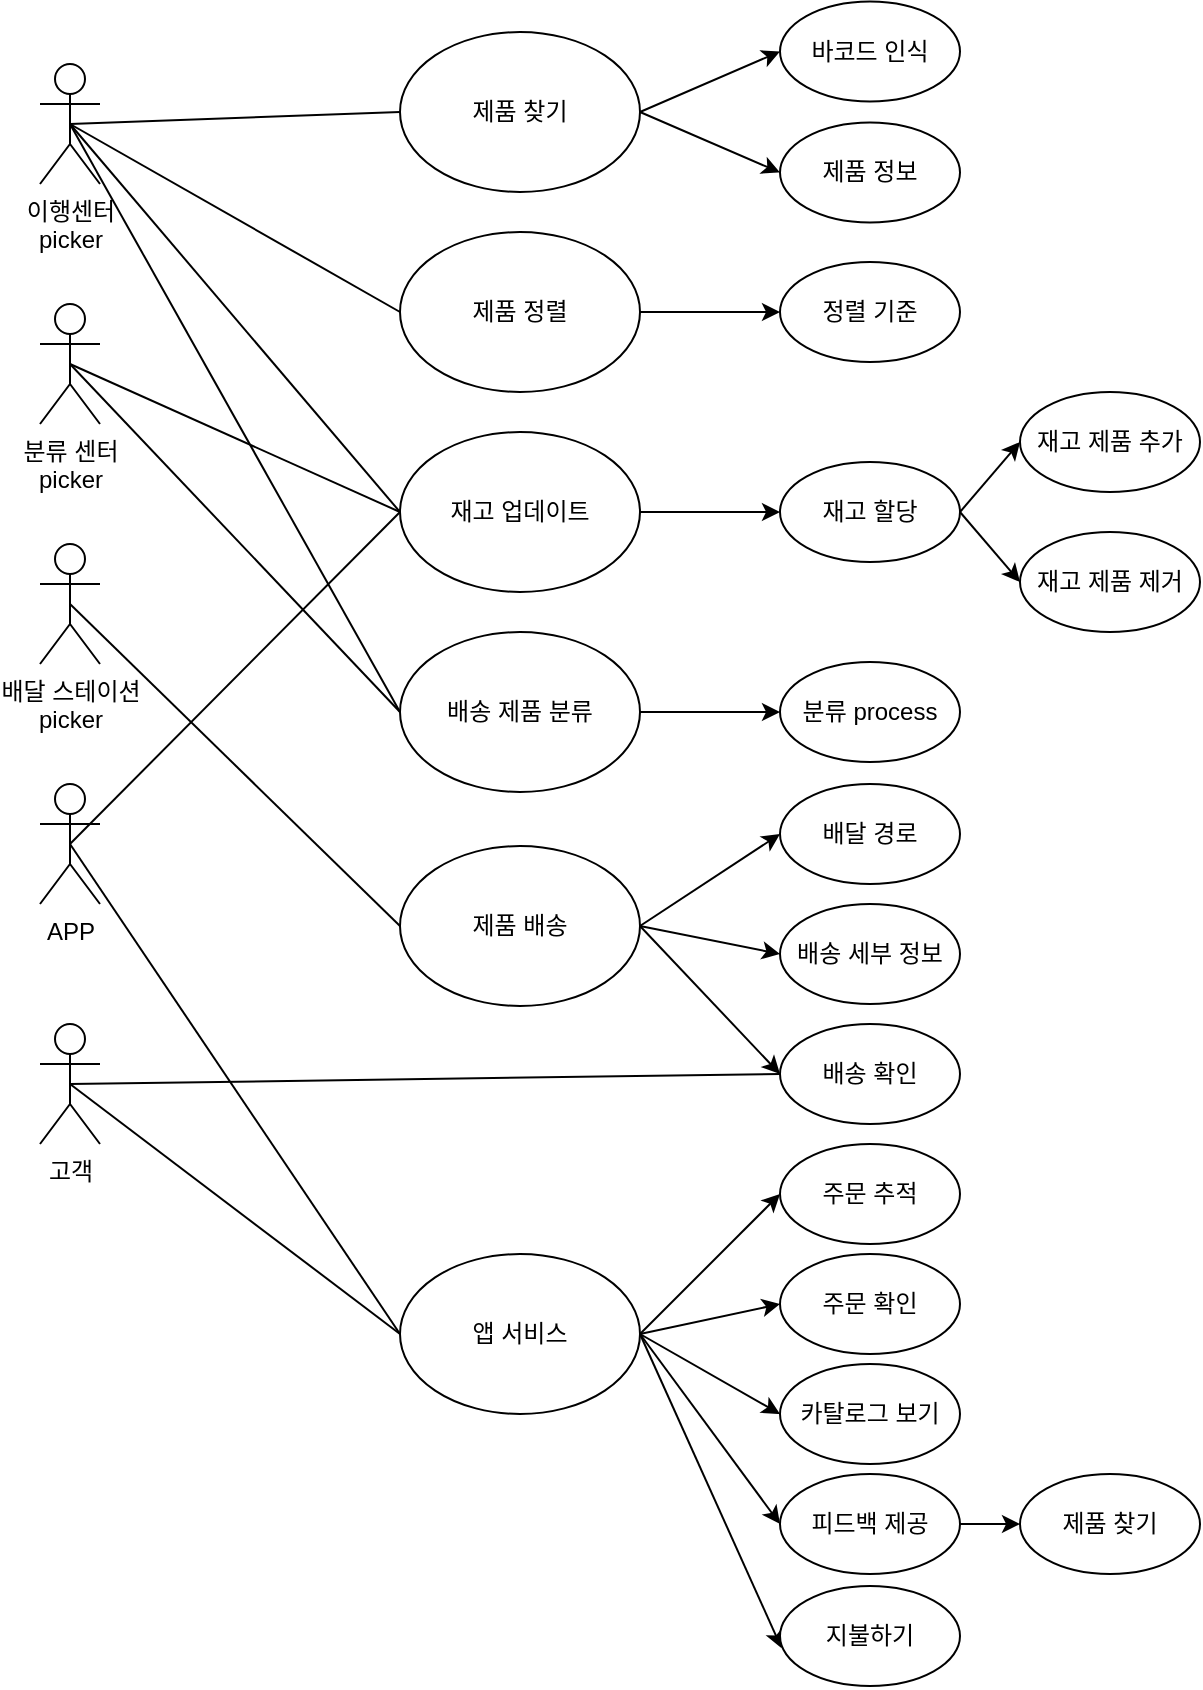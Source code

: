 <mxfile version="21.3.7" type="github">
  <diagram name="페이지-1" id="7LMa-8mt7YuL5PYQWv_Q">
    <mxGraphModel dx="2140" dy="726" grid="1" gridSize="10" guides="1" tooltips="1" connect="1" arrows="1" fold="1" page="1" pageScale="1" pageWidth="827" pageHeight="1169" math="0" shadow="0">
      <root>
        <mxCell id="0" />
        <mxCell id="1" parent="0" />
        <mxCell id="GiS1rpF_7Fi3IoBUG1XP-16" style="rounded=0;orthogonalLoop=1;jettySize=auto;html=1;exitX=0.5;exitY=0.5;exitDx=0;exitDy=0;exitPerimeter=0;entryX=0;entryY=0.5;entryDx=0;entryDy=0;endArrow=none;endFill=0;" edge="1" parent="1" source="GiS1rpF_7Fi3IoBUG1XP-1" target="GiS1rpF_7Fi3IoBUG1XP-10">
          <mxGeometry relative="1" as="geometry" />
        </mxCell>
        <mxCell id="GiS1rpF_7Fi3IoBUG1XP-1" value="이행센터&lt;br&gt;picker" style="shape=umlActor;verticalLabelPosition=bottom;verticalAlign=top;html=1;outlineConnect=0;" vertex="1" parent="1">
          <mxGeometry x="-60" y="105" width="30" height="60" as="geometry" />
        </mxCell>
        <mxCell id="GiS1rpF_7Fi3IoBUG1XP-21" style="rounded=0;orthogonalLoop=1;jettySize=auto;html=1;exitX=0.5;exitY=0.5;exitDx=0;exitDy=0;exitPerimeter=0;entryX=0;entryY=0.5;entryDx=0;entryDy=0;endArrow=none;endFill=0;" edge="1" parent="1" source="GiS1rpF_7Fi3IoBUG1XP-2" target="GiS1rpF_7Fi3IoBUG1XP-12">
          <mxGeometry relative="1" as="geometry" />
        </mxCell>
        <mxCell id="GiS1rpF_7Fi3IoBUG1XP-22" style="rounded=0;orthogonalLoop=1;jettySize=auto;html=1;exitX=0.5;exitY=0.5;exitDx=0;exitDy=0;exitPerimeter=0;entryX=0;entryY=0.5;entryDx=0;entryDy=0;endArrow=none;endFill=0;" edge="1" parent="1" source="GiS1rpF_7Fi3IoBUG1XP-2" target="GiS1rpF_7Fi3IoBUG1XP-13">
          <mxGeometry relative="1" as="geometry" />
        </mxCell>
        <mxCell id="GiS1rpF_7Fi3IoBUG1XP-2" value="분류 센터&lt;br&gt;picker" style="shape=umlActor;verticalLabelPosition=bottom;verticalAlign=top;html=1;outlineConnect=0;" vertex="1" parent="1">
          <mxGeometry x="-60" y="225" width="30" height="60" as="geometry" />
        </mxCell>
        <mxCell id="GiS1rpF_7Fi3IoBUG1XP-23" style="rounded=0;orthogonalLoop=1;jettySize=auto;html=1;exitX=0.5;exitY=0.5;exitDx=0;exitDy=0;exitPerimeter=0;entryX=0;entryY=0.5;entryDx=0;entryDy=0;endArrow=none;endFill=0;" edge="1" parent="1" source="GiS1rpF_7Fi3IoBUG1XP-3" target="GiS1rpF_7Fi3IoBUG1XP-14">
          <mxGeometry relative="1" as="geometry" />
        </mxCell>
        <mxCell id="GiS1rpF_7Fi3IoBUG1XP-3" value="배달 스테이션&lt;br&gt;picker" style="shape=umlActor;verticalLabelPosition=bottom;verticalAlign=top;html=1;outlineConnect=0;" vertex="1" parent="1">
          <mxGeometry x="-60" y="345" width="30" height="60" as="geometry" />
        </mxCell>
        <mxCell id="GiS1rpF_7Fi3IoBUG1XP-24" style="rounded=0;orthogonalLoop=1;jettySize=auto;html=1;exitX=0.5;exitY=0.5;exitDx=0;exitDy=0;exitPerimeter=0;entryX=0;entryY=0.5;entryDx=0;entryDy=0;endArrow=none;endFill=0;" edge="1" parent="1" source="GiS1rpF_7Fi3IoBUG1XP-4" target="GiS1rpF_7Fi3IoBUG1XP-12">
          <mxGeometry relative="1" as="geometry" />
        </mxCell>
        <mxCell id="GiS1rpF_7Fi3IoBUG1XP-25" style="rounded=0;orthogonalLoop=1;jettySize=auto;html=1;exitX=0.5;exitY=0.5;exitDx=0;exitDy=0;exitPerimeter=0;entryX=0;entryY=0.5;entryDx=0;entryDy=0;endArrow=none;endFill=0;" edge="1" parent="1" source="GiS1rpF_7Fi3IoBUG1XP-4" target="GiS1rpF_7Fi3IoBUG1XP-15">
          <mxGeometry relative="1" as="geometry" />
        </mxCell>
        <mxCell id="GiS1rpF_7Fi3IoBUG1XP-4" value="APP" style="shape=umlActor;verticalLabelPosition=bottom;verticalAlign=top;html=1;outlineConnect=0;" vertex="1" parent="1">
          <mxGeometry x="-60" y="465" width="30" height="60" as="geometry" />
        </mxCell>
        <mxCell id="GiS1rpF_7Fi3IoBUG1XP-26" style="rounded=0;orthogonalLoop=1;jettySize=auto;html=1;exitX=0.5;exitY=0.5;exitDx=0;exitDy=0;exitPerimeter=0;entryX=0;entryY=0.5;entryDx=0;entryDy=0;endArrow=none;endFill=0;" edge="1" parent="1" source="GiS1rpF_7Fi3IoBUG1XP-5" target="GiS1rpF_7Fi3IoBUG1XP-15">
          <mxGeometry relative="1" as="geometry" />
        </mxCell>
        <mxCell id="GiS1rpF_7Fi3IoBUG1XP-54" style="rounded=0;orthogonalLoop=1;jettySize=auto;html=1;exitX=0.5;exitY=0.5;exitDx=0;exitDy=0;exitPerimeter=0;entryX=0;entryY=0.5;entryDx=0;entryDy=0;endArrow=none;endFill=0;" edge="1" parent="1" source="GiS1rpF_7Fi3IoBUG1XP-5" target="GiS1rpF_7Fi3IoBUG1XP-35">
          <mxGeometry relative="1" as="geometry" />
        </mxCell>
        <mxCell id="GiS1rpF_7Fi3IoBUG1XP-5" value="고객" style="shape=umlActor;verticalLabelPosition=bottom;verticalAlign=top;html=1;outlineConnect=0;" vertex="1" parent="1">
          <mxGeometry x="-60" y="585" width="30" height="60" as="geometry" />
        </mxCell>
        <mxCell id="GiS1rpF_7Fi3IoBUG1XP-36" style="rounded=0;orthogonalLoop=1;jettySize=auto;html=1;exitX=1;exitY=0.5;exitDx=0;exitDy=0;entryX=0;entryY=0.5;entryDx=0;entryDy=0;" edge="1" parent="1" source="GiS1rpF_7Fi3IoBUG1XP-10" target="GiS1rpF_7Fi3IoBUG1XP-27">
          <mxGeometry relative="1" as="geometry" />
        </mxCell>
        <mxCell id="GiS1rpF_7Fi3IoBUG1XP-37" style="rounded=0;orthogonalLoop=1;jettySize=auto;html=1;exitX=1;exitY=0.5;exitDx=0;exitDy=0;entryX=0;entryY=0.5;entryDx=0;entryDy=0;" edge="1" parent="1" source="GiS1rpF_7Fi3IoBUG1XP-10" target="GiS1rpF_7Fi3IoBUG1XP-29">
          <mxGeometry relative="1" as="geometry" />
        </mxCell>
        <mxCell id="GiS1rpF_7Fi3IoBUG1XP-10" value="제품 찾기" style="ellipse;whiteSpace=wrap;html=1;" vertex="1" parent="1">
          <mxGeometry x="120" y="89" width="120" height="80" as="geometry" />
        </mxCell>
        <mxCell id="GiS1rpF_7Fi3IoBUG1XP-38" style="rounded=0;orthogonalLoop=1;jettySize=auto;html=1;exitX=1;exitY=0.5;exitDx=0;exitDy=0;entryX=0;entryY=0.5;entryDx=0;entryDy=0;" edge="1" parent="1" source="GiS1rpF_7Fi3IoBUG1XP-11" target="GiS1rpF_7Fi3IoBUG1XP-30">
          <mxGeometry relative="1" as="geometry" />
        </mxCell>
        <mxCell id="GiS1rpF_7Fi3IoBUG1XP-11" value="제품 정렬" style="ellipse;whiteSpace=wrap;html=1;" vertex="1" parent="1">
          <mxGeometry x="120" y="189" width="120" height="80" as="geometry" />
        </mxCell>
        <mxCell id="GiS1rpF_7Fi3IoBUG1XP-39" style="rounded=0;orthogonalLoop=1;jettySize=auto;html=1;exitX=1;exitY=0.5;exitDx=0;exitDy=0;entryX=0;entryY=0.5;entryDx=0;entryDy=0;" edge="1" parent="1" source="GiS1rpF_7Fi3IoBUG1XP-12" target="GiS1rpF_7Fi3IoBUG1XP-31">
          <mxGeometry relative="1" as="geometry" />
        </mxCell>
        <mxCell id="GiS1rpF_7Fi3IoBUG1XP-12" value="재고 업데이트" style="ellipse;whiteSpace=wrap;html=1;" vertex="1" parent="1">
          <mxGeometry x="120" y="289" width="120" height="80" as="geometry" />
        </mxCell>
        <mxCell id="GiS1rpF_7Fi3IoBUG1XP-40" style="rounded=0;orthogonalLoop=1;jettySize=auto;html=1;exitX=1;exitY=0.5;exitDx=0;exitDy=0;entryX=0;entryY=0.5;entryDx=0;entryDy=0;" edge="1" parent="1" source="GiS1rpF_7Fi3IoBUG1XP-13" target="GiS1rpF_7Fi3IoBUG1XP-32">
          <mxGeometry relative="1" as="geometry" />
        </mxCell>
        <mxCell id="GiS1rpF_7Fi3IoBUG1XP-13" value="배송 제품 분류" style="ellipse;whiteSpace=wrap;html=1;" vertex="1" parent="1">
          <mxGeometry x="120" y="389" width="120" height="80" as="geometry" />
        </mxCell>
        <mxCell id="GiS1rpF_7Fi3IoBUG1XP-41" style="rounded=0;orthogonalLoop=1;jettySize=auto;html=1;exitX=1;exitY=0.5;exitDx=0;exitDy=0;entryX=0;entryY=0.5;entryDx=0;entryDy=0;" edge="1" parent="1" source="GiS1rpF_7Fi3IoBUG1XP-14" target="GiS1rpF_7Fi3IoBUG1XP-33">
          <mxGeometry relative="1" as="geometry" />
        </mxCell>
        <mxCell id="GiS1rpF_7Fi3IoBUG1XP-42" style="rounded=0;orthogonalLoop=1;jettySize=auto;html=1;exitX=1;exitY=0.5;exitDx=0;exitDy=0;entryX=0;entryY=0.5;entryDx=0;entryDy=0;" edge="1" parent="1" source="GiS1rpF_7Fi3IoBUG1XP-14" target="GiS1rpF_7Fi3IoBUG1XP-34">
          <mxGeometry relative="1" as="geometry" />
        </mxCell>
        <mxCell id="GiS1rpF_7Fi3IoBUG1XP-43" style="rounded=0;orthogonalLoop=1;jettySize=auto;html=1;exitX=1;exitY=0.5;exitDx=0;exitDy=0;entryX=0;entryY=0.5;entryDx=0;entryDy=0;" edge="1" parent="1" source="GiS1rpF_7Fi3IoBUG1XP-14" target="GiS1rpF_7Fi3IoBUG1XP-35">
          <mxGeometry relative="1" as="geometry" />
        </mxCell>
        <mxCell id="GiS1rpF_7Fi3IoBUG1XP-14" value="제품 배송" style="ellipse;whiteSpace=wrap;html=1;" vertex="1" parent="1">
          <mxGeometry x="120" y="496" width="120" height="80" as="geometry" />
        </mxCell>
        <mxCell id="GiS1rpF_7Fi3IoBUG1XP-49" style="rounded=0;orthogonalLoop=1;jettySize=auto;html=1;exitX=1;exitY=0.5;exitDx=0;exitDy=0;entryX=0;entryY=0.5;entryDx=0;entryDy=0;" edge="1" parent="1" source="GiS1rpF_7Fi3IoBUG1XP-15" target="GiS1rpF_7Fi3IoBUG1XP-44">
          <mxGeometry relative="1" as="geometry" />
        </mxCell>
        <mxCell id="GiS1rpF_7Fi3IoBUG1XP-50" style="rounded=0;orthogonalLoop=1;jettySize=auto;html=1;exitX=1;exitY=0.5;exitDx=0;exitDy=0;entryX=0;entryY=0.5;entryDx=0;entryDy=0;" edge="1" parent="1" source="GiS1rpF_7Fi3IoBUG1XP-15" target="GiS1rpF_7Fi3IoBUG1XP-45">
          <mxGeometry relative="1" as="geometry" />
        </mxCell>
        <mxCell id="GiS1rpF_7Fi3IoBUG1XP-51" style="rounded=0;orthogonalLoop=1;jettySize=auto;html=1;exitX=1;exitY=0.5;exitDx=0;exitDy=0;entryX=0;entryY=0.5;entryDx=0;entryDy=0;" edge="1" parent="1" source="GiS1rpF_7Fi3IoBUG1XP-15" target="GiS1rpF_7Fi3IoBUG1XP-46">
          <mxGeometry relative="1" as="geometry" />
        </mxCell>
        <mxCell id="GiS1rpF_7Fi3IoBUG1XP-52" style="rounded=0;orthogonalLoop=1;jettySize=auto;html=1;exitX=1;exitY=0.5;exitDx=0;exitDy=0;entryX=0;entryY=0.5;entryDx=0;entryDy=0;" edge="1" parent="1" source="GiS1rpF_7Fi3IoBUG1XP-15" target="GiS1rpF_7Fi3IoBUG1XP-47">
          <mxGeometry relative="1" as="geometry" />
        </mxCell>
        <mxCell id="GiS1rpF_7Fi3IoBUG1XP-53" style="rounded=0;orthogonalLoop=1;jettySize=auto;html=1;exitX=1;exitY=0.5;exitDx=0;exitDy=0;entryX=0.009;entryY=0.622;entryDx=0;entryDy=0;entryPerimeter=0;" edge="1" parent="1" source="GiS1rpF_7Fi3IoBUG1XP-15" target="GiS1rpF_7Fi3IoBUG1XP-48">
          <mxGeometry relative="1" as="geometry" />
        </mxCell>
        <mxCell id="GiS1rpF_7Fi3IoBUG1XP-15" value="앱 서비스" style="ellipse;whiteSpace=wrap;html=1;" vertex="1" parent="1">
          <mxGeometry x="120" y="700" width="120" height="80" as="geometry" />
        </mxCell>
        <mxCell id="GiS1rpF_7Fi3IoBUG1XP-18" value="" style="endArrow=none;html=1;rounded=0;exitX=0.5;exitY=0.5;exitDx=0;exitDy=0;exitPerimeter=0;entryX=0;entryY=0.5;entryDx=0;entryDy=0;" edge="1" parent="1" source="GiS1rpF_7Fi3IoBUG1XP-1" target="GiS1rpF_7Fi3IoBUG1XP-11">
          <mxGeometry width="50" height="50" relative="1" as="geometry">
            <mxPoint x="50" y="190" as="sourcePoint" />
            <mxPoint x="100" y="140" as="targetPoint" />
          </mxGeometry>
        </mxCell>
        <mxCell id="GiS1rpF_7Fi3IoBUG1XP-19" value="" style="endArrow=none;html=1;rounded=0;exitX=0.5;exitY=0.5;exitDx=0;exitDy=0;exitPerimeter=0;entryX=0;entryY=0.5;entryDx=0;entryDy=0;" edge="1" parent="1" source="GiS1rpF_7Fi3IoBUG1XP-1" target="GiS1rpF_7Fi3IoBUG1XP-12">
          <mxGeometry width="50" height="50" relative="1" as="geometry">
            <mxPoint x="-5" y="180" as="sourcePoint" />
            <mxPoint x="110" y="270" as="targetPoint" />
          </mxGeometry>
        </mxCell>
        <mxCell id="GiS1rpF_7Fi3IoBUG1XP-20" value="" style="endArrow=none;html=1;rounded=0;entryX=0;entryY=0.5;entryDx=0;entryDy=0;exitX=0.5;exitY=0.5;exitDx=0;exitDy=0;exitPerimeter=0;" edge="1" parent="1" source="GiS1rpF_7Fi3IoBUG1XP-1" target="GiS1rpF_7Fi3IoBUG1XP-13">
          <mxGeometry width="50" height="50" relative="1" as="geometry">
            <mxPoint x="-10" y="140" as="sourcePoint" />
            <mxPoint x="115" y="310" as="targetPoint" />
          </mxGeometry>
        </mxCell>
        <mxCell id="GiS1rpF_7Fi3IoBUG1XP-27" value="바코드 인식" style="ellipse;whiteSpace=wrap;html=1;" vertex="1" parent="1">
          <mxGeometry x="310" y="73.75" width="90" height="50" as="geometry" />
        </mxCell>
        <mxCell id="GiS1rpF_7Fi3IoBUG1XP-29" value="제품 정보" style="ellipse;whiteSpace=wrap;html=1;" vertex="1" parent="1">
          <mxGeometry x="310" y="134.25" width="90" height="50" as="geometry" />
        </mxCell>
        <mxCell id="GiS1rpF_7Fi3IoBUG1XP-30" value="정렬 기준" style="ellipse;whiteSpace=wrap;html=1;" vertex="1" parent="1">
          <mxGeometry x="310" y="204" width="90" height="50" as="geometry" />
        </mxCell>
        <mxCell id="GiS1rpF_7Fi3IoBUG1XP-58" style="rounded=0;orthogonalLoop=1;jettySize=auto;html=1;exitX=1;exitY=0.5;exitDx=0;exitDy=0;entryX=0;entryY=0.5;entryDx=0;entryDy=0;" edge="1" parent="1" source="GiS1rpF_7Fi3IoBUG1XP-31" target="GiS1rpF_7Fi3IoBUG1XP-55">
          <mxGeometry relative="1" as="geometry" />
        </mxCell>
        <mxCell id="GiS1rpF_7Fi3IoBUG1XP-59" style="rounded=0;orthogonalLoop=1;jettySize=auto;html=1;exitX=1;exitY=0.5;exitDx=0;exitDy=0;entryX=0;entryY=0.5;entryDx=0;entryDy=0;" edge="1" parent="1" source="GiS1rpF_7Fi3IoBUG1XP-31" target="GiS1rpF_7Fi3IoBUG1XP-57">
          <mxGeometry relative="1" as="geometry" />
        </mxCell>
        <mxCell id="GiS1rpF_7Fi3IoBUG1XP-31" value="재고 할당" style="ellipse;whiteSpace=wrap;html=1;" vertex="1" parent="1">
          <mxGeometry x="310" y="304" width="90" height="50" as="geometry" />
        </mxCell>
        <mxCell id="GiS1rpF_7Fi3IoBUG1XP-32" value="분류 process" style="ellipse;whiteSpace=wrap;html=1;" vertex="1" parent="1">
          <mxGeometry x="310" y="404" width="90" height="50" as="geometry" />
        </mxCell>
        <mxCell id="GiS1rpF_7Fi3IoBUG1XP-33" value="배달 경로" style="ellipse;whiteSpace=wrap;html=1;" vertex="1" parent="1">
          <mxGeometry x="310" y="465" width="90" height="50" as="geometry" />
        </mxCell>
        <mxCell id="GiS1rpF_7Fi3IoBUG1XP-34" value="배송 세부 정보" style="ellipse;whiteSpace=wrap;html=1;" vertex="1" parent="1">
          <mxGeometry x="310" y="525" width="90" height="50" as="geometry" />
        </mxCell>
        <mxCell id="GiS1rpF_7Fi3IoBUG1XP-35" value="배송 확인" style="ellipse;whiteSpace=wrap;html=1;" vertex="1" parent="1">
          <mxGeometry x="310" y="585" width="90" height="50" as="geometry" />
        </mxCell>
        <mxCell id="GiS1rpF_7Fi3IoBUG1XP-44" value="주문 추적" style="ellipse;whiteSpace=wrap;html=1;" vertex="1" parent="1">
          <mxGeometry x="310" y="645" width="90" height="50" as="geometry" />
        </mxCell>
        <mxCell id="GiS1rpF_7Fi3IoBUG1XP-45" value="주문 확인" style="ellipse;whiteSpace=wrap;html=1;" vertex="1" parent="1">
          <mxGeometry x="310" y="700" width="90" height="50" as="geometry" />
        </mxCell>
        <mxCell id="GiS1rpF_7Fi3IoBUG1XP-46" value="카탈로그 보기" style="ellipse;whiteSpace=wrap;html=1;" vertex="1" parent="1">
          <mxGeometry x="310" y="755" width="90" height="50" as="geometry" />
        </mxCell>
        <mxCell id="GiS1rpF_7Fi3IoBUG1XP-61" style="rounded=0;orthogonalLoop=1;jettySize=auto;html=1;exitX=1;exitY=0.5;exitDx=0;exitDy=0;entryX=0;entryY=0.5;entryDx=0;entryDy=0;" edge="1" parent="1" source="GiS1rpF_7Fi3IoBUG1XP-47" target="GiS1rpF_7Fi3IoBUG1XP-60">
          <mxGeometry relative="1" as="geometry" />
        </mxCell>
        <mxCell id="GiS1rpF_7Fi3IoBUG1XP-47" value="피드백 제공" style="ellipse;whiteSpace=wrap;html=1;" vertex="1" parent="1">
          <mxGeometry x="310" y="810" width="90" height="50" as="geometry" />
        </mxCell>
        <mxCell id="GiS1rpF_7Fi3IoBUG1XP-48" value="지불하기" style="ellipse;whiteSpace=wrap;html=1;" vertex="1" parent="1">
          <mxGeometry x="310" y="866" width="90" height="50" as="geometry" />
        </mxCell>
        <mxCell id="GiS1rpF_7Fi3IoBUG1XP-55" value="재고 제품 추가" style="ellipse;whiteSpace=wrap;html=1;" vertex="1" parent="1">
          <mxGeometry x="430" y="269" width="90" height="50" as="geometry" />
        </mxCell>
        <mxCell id="GiS1rpF_7Fi3IoBUG1XP-57" value="재고 제품 제거" style="ellipse;whiteSpace=wrap;html=1;" vertex="1" parent="1">
          <mxGeometry x="430" y="339" width="90" height="50" as="geometry" />
        </mxCell>
        <mxCell id="GiS1rpF_7Fi3IoBUG1XP-60" value="제품 찾기" style="ellipse;whiteSpace=wrap;html=1;" vertex="1" parent="1">
          <mxGeometry x="430" y="810" width="90" height="50" as="geometry" />
        </mxCell>
      </root>
    </mxGraphModel>
  </diagram>
</mxfile>

